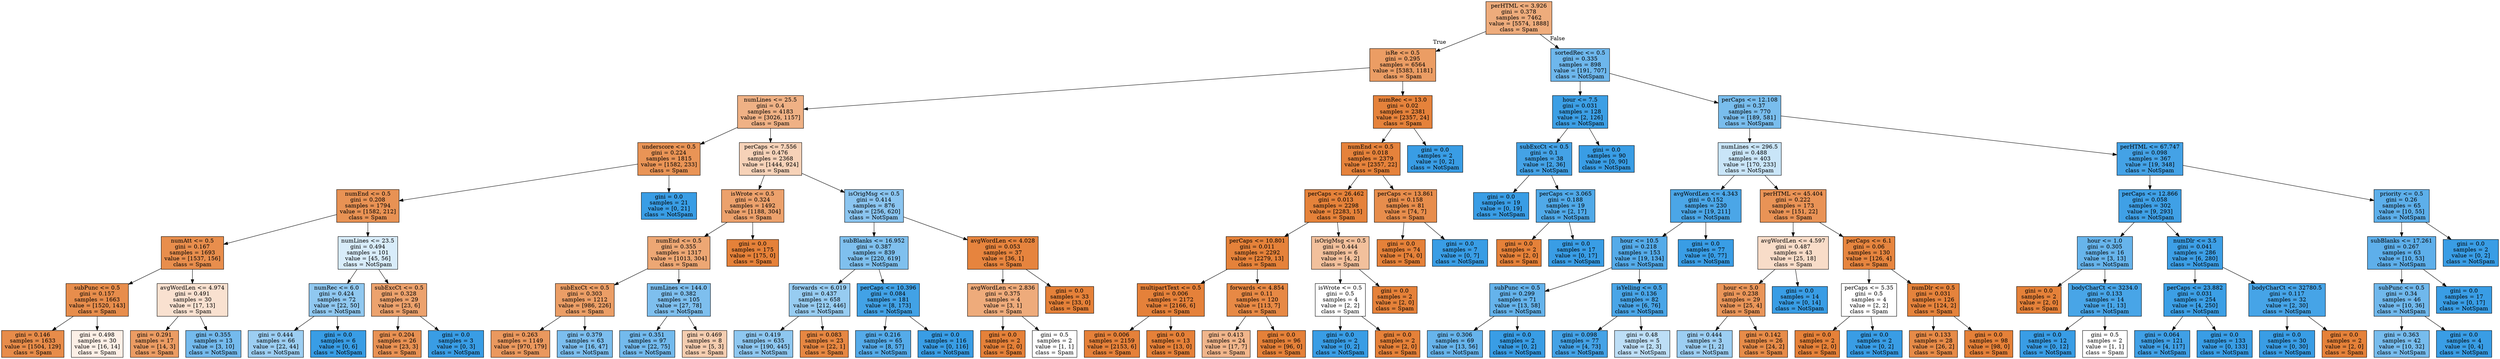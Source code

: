 digraph Tree {
node [shape=box, style="filled", color="black"] ;
0 [label="perHTML <= 3.926\ngini = 0.378\nsamples = 7462\nvalue = [5574, 1888]\nclass = Spam", fillcolor="#eeac7c"] ;
1 [label="isRe <= 0.5\ngini = 0.295\nsamples = 6564\nvalue = [5383, 1181]\nclass = Spam", fillcolor="#eb9d64"] ;
0 -> 1 [labeldistance=2.5, labelangle=45, headlabel="True"] ;
2 [label="numLines <= 25.5\ngini = 0.4\nsamples = 4183\nvalue = [3026, 1157]\nclass = Spam", fillcolor="#efb185"] ;
1 -> 2 ;
3 [label="underscore <= 0.5\ngini = 0.224\nsamples = 1815\nvalue = [1582, 233]\nclass = Spam", fillcolor="#e99456"] ;
2 -> 3 ;
4 [label="numEnd <= 0.5\ngini = 0.208\nsamples = 1794\nvalue = [1582, 212]\nclass = Spam", fillcolor="#e89254"] ;
3 -> 4 ;
5 [label="numAtt <= 0.5\ngini = 0.167\nsamples = 1693\nvalue = [1537, 156]\nclass = Spam", fillcolor="#e88e4d"] ;
4 -> 5 ;
6 [label="subPunc <= 0.5\ngini = 0.157\nsamples = 1663\nvalue = [1520, 143]\nclass = Spam", fillcolor="#e78d4c"] ;
5 -> 6 ;
7 [label="gini = 0.146\nsamples = 1633\nvalue = [1504, 129]\nclass = Spam", fillcolor="#e78c4a"] ;
6 -> 7 ;
8 [label="gini = 0.498\nsamples = 30\nvalue = [16, 14]\nclass = Spam", fillcolor="#fcefe6"] ;
6 -> 8 ;
9 [label="avgWordLen <= 4.974\ngini = 0.491\nsamples = 30\nvalue = [17, 13]\nclass = Spam", fillcolor="#f9e1d0"] ;
5 -> 9 ;
10 [label="gini = 0.291\nsamples = 17\nvalue = [14, 3]\nclass = Spam", fillcolor="#eb9c63"] ;
9 -> 10 ;
11 [label="gini = 0.355\nsamples = 13\nvalue = [3, 10]\nclass = NotSpam", fillcolor="#74baed"] ;
9 -> 11 ;
12 [label="numLines <= 23.5\ngini = 0.494\nsamples = 101\nvalue = [45, 56]\nclass = NotSpam", fillcolor="#d8ecfa"] ;
4 -> 12 ;
13 [label="numRec <= 6.0\ngini = 0.424\nsamples = 72\nvalue = [22, 50]\nclass = NotSpam", fillcolor="#90c8f0"] ;
12 -> 13 ;
14 [label="gini = 0.444\nsamples = 66\nvalue = [22, 44]\nclass = NotSpam", fillcolor="#9ccef2"] ;
13 -> 14 ;
15 [label="gini = 0.0\nsamples = 6\nvalue = [0, 6]\nclass = NotSpam", fillcolor="#399de5"] ;
13 -> 15 ;
16 [label="subExcCt <= 0.5\ngini = 0.328\nsamples = 29\nvalue = [23, 6]\nclass = Spam", fillcolor="#eca26d"] ;
12 -> 16 ;
17 [label="gini = 0.204\nsamples = 26\nvalue = [23, 3]\nclass = Spam", fillcolor="#e89153"] ;
16 -> 17 ;
18 [label="gini = 0.0\nsamples = 3\nvalue = [0, 3]\nclass = NotSpam", fillcolor="#399de5"] ;
16 -> 18 ;
19 [label="gini = 0.0\nsamples = 21\nvalue = [0, 21]\nclass = NotSpam", fillcolor="#399de5"] ;
3 -> 19 ;
20 [label="perCaps <= 7.556\ngini = 0.476\nsamples = 2368\nvalue = [1444, 924]\nclass = Spam", fillcolor="#f6d2b8"] ;
2 -> 20 ;
21 [label="isWrote <= 0.5\ngini = 0.324\nsamples = 1492\nvalue = [1188, 304]\nclass = Spam", fillcolor="#eca16c"] ;
20 -> 21 ;
22 [label="numEnd <= 0.5\ngini = 0.355\nsamples = 1317\nvalue = [1013, 304]\nclass = Spam", fillcolor="#eda774"] ;
21 -> 22 ;
23 [label="subExcCt <= 0.5\ngini = 0.303\nsamples = 1212\nvalue = [986, 226]\nclass = Spam", fillcolor="#eb9e66"] ;
22 -> 23 ;
24 [label="gini = 0.263\nsamples = 1149\nvalue = [970, 179]\nclass = Spam", fillcolor="#ea985e"] ;
23 -> 24 ;
25 [label="gini = 0.379\nsamples = 63\nvalue = [16, 47]\nclass = NotSpam", fillcolor="#7cbeee"] ;
23 -> 25 ;
26 [label="numLines <= 144.0\ngini = 0.382\nsamples = 105\nvalue = [27, 78]\nclass = NotSpam", fillcolor="#7ebfee"] ;
22 -> 26 ;
27 [label="gini = 0.351\nsamples = 97\nvalue = [22, 75]\nclass = NotSpam", fillcolor="#73baed"] ;
26 -> 27 ;
28 [label="gini = 0.469\nsamples = 8\nvalue = [5, 3]\nclass = Spam", fillcolor="#f5cdb0"] ;
26 -> 28 ;
29 [label="gini = 0.0\nsamples = 175\nvalue = [175, 0]\nclass = Spam", fillcolor="#e58139"] ;
21 -> 29 ;
30 [label="isOrigMsg <= 0.5\ngini = 0.414\nsamples = 876\nvalue = [256, 620]\nclass = NotSpam", fillcolor="#8bc5f0"] ;
20 -> 30 ;
31 [label="subBlanks <= 16.952\ngini = 0.387\nsamples = 839\nvalue = [220, 619]\nclass = NotSpam", fillcolor="#7fc0ee"] ;
30 -> 31 ;
32 [label="forwards <= 6.019\ngini = 0.437\nsamples = 658\nvalue = [212, 446]\nclass = NotSpam", fillcolor="#97ccf1"] ;
31 -> 32 ;
33 [label="gini = 0.419\nsamples = 635\nvalue = [190, 445]\nclass = NotSpam", fillcolor="#8ec7f0"] ;
32 -> 33 ;
34 [label="gini = 0.083\nsamples = 23\nvalue = [22, 1]\nclass = Spam", fillcolor="#e68742"] ;
32 -> 34 ;
35 [label="perCaps <= 10.396\ngini = 0.084\nsamples = 181\nvalue = [8, 173]\nclass = NotSpam", fillcolor="#42a2e6"] ;
31 -> 35 ;
36 [label="gini = 0.216\nsamples = 65\nvalue = [8, 57]\nclass = NotSpam", fillcolor="#55abe9"] ;
35 -> 36 ;
37 [label="gini = 0.0\nsamples = 116\nvalue = [0, 116]\nclass = NotSpam", fillcolor="#399de5"] ;
35 -> 37 ;
38 [label="avgWordLen <= 4.028\ngini = 0.053\nsamples = 37\nvalue = [36, 1]\nclass = Spam", fillcolor="#e6843e"] ;
30 -> 38 ;
39 [label="avgWordLen <= 2.836\ngini = 0.375\nsamples = 4\nvalue = [3, 1]\nclass = Spam", fillcolor="#eeab7b"] ;
38 -> 39 ;
40 [label="gini = 0.0\nsamples = 2\nvalue = [2, 0]\nclass = Spam", fillcolor="#e58139"] ;
39 -> 40 ;
41 [label="gini = 0.5\nsamples = 2\nvalue = [1, 1]\nclass = Spam", fillcolor="#ffffff"] ;
39 -> 41 ;
42 [label="gini = 0.0\nsamples = 33\nvalue = [33, 0]\nclass = Spam", fillcolor="#e58139"] ;
38 -> 42 ;
43 [label="numRec <= 13.0\ngini = 0.02\nsamples = 2381\nvalue = [2357, 24]\nclass = Spam", fillcolor="#e5823b"] ;
1 -> 43 ;
44 [label="numEnd <= 0.5\ngini = 0.018\nsamples = 2379\nvalue = [2357, 22]\nclass = Spam", fillcolor="#e5823b"] ;
43 -> 44 ;
45 [label="perCaps <= 26.462\ngini = 0.013\nsamples = 2298\nvalue = [2283, 15]\nclass = Spam", fillcolor="#e5823a"] ;
44 -> 45 ;
46 [label="perCaps <= 10.801\ngini = 0.011\nsamples = 2292\nvalue = [2279, 13]\nclass = Spam", fillcolor="#e5823a"] ;
45 -> 46 ;
47 [label="multipartText <= 0.5\ngini = 0.006\nsamples = 2172\nvalue = [2166, 6]\nclass = Spam", fillcolor="#e5813a"] ;
46 -> 47 ;
48 [label="gini = 0.006\nsamples = 2159\nvalue = [2153, 6]\nclass = Spam", fillcolor="#e5813a"] ;
47 -> 48 ;
49 [label="gini = 0.0\nsamples = 13\nvalue = [13, 0]\nclass = Spam", fillcolor="#e58139"] ;
47 -> 49 ;
50 [label="forwards <= 4.854\ngini = 0.11\nsamples = 120\nvalue = [113, 7]\nclass = Spam", fillcolor="#e78945"] ;
46 -> 50 ;
51 [label="gini = 0.413\nsamples = 24\nvalue = [17, 7]\nclass = Spam", fillcolor="#f0b58b"] ;
50 -> 51 ;
52 [label="gini = 0.0\nsamples = 96\nvalue = [96, 0]\nclass = Spam", fillcolor="#e58139"] ;
50 -> 52 ;
53 [label="isOrigMsg <= 0.5\ngini = 0.444\nsamples = 6\nvalue = [4, 2]\nclass = Spam", fillcolor="#f2c09c"] ;
45 -> 53 ;
54 [label="isWrote <= 0.5\ngini = 0.5\nsamples = 4\nvalue = [2, 2]\nclass = Spam", fillcolor="#ffffff"] ;
53 -> 54 ;
55 [label="gini = 0.0\nsamples = 2\nvalue = [0, 2]\nclass = NotSpam", fillcolor="#399de5"] ;
54 -> 55 ;
56 [label="gini = 0.0\nsamples = 2\nvalue = [2, 0]\nclass = Spam", fillcolor="#e58139"] ;
54 -> 56 ;
57 [label="gini = 0.0\nsamples = 2\nvalue = [2, 0]\nclass = Spam", fillcolor="#e58139"] ;
53 -> 57 ;
58 [label="perCaps <= 13.861\ngini = 0.158\nsamples = 81\nvalue = [74, 7]\nclass = Spam", fillcolor="#e78d4c"] ;
44 -> 58 ;
59 [label="gini = 0.0\nsamples = 74\nvalue = [74, 0]\nclass = Spam", fillcolor="#e58139"] ;
58 -> 59 ;
60 [label="gini = 0.0\nsamples = 7\nvalue = [0, 7]\nclass = NotSpam", fillcolor="#399de5"] ;
58 -> 60 ;
61 [label="gini = 0.0\nsamples = 2\nvalue = [0, 2]\nclass = NotSpam", fillcolor="#399de5"] ;
43 -> 61 ;
62 [label="sortedRec <= 0.5\ngini = 0.335\nsamples = 898\nvalue = [191, 707]\nclass = NotSpam", fillcolor="#6eb7ec"] ;
0 -> 62 [labeldistance=2.5, labelangle=-45, headlabel="False"] ;
63 [label="hour <= 7.5\ngini = 0.031\nsamples = 128\nvalue = [2, 126]\nclass = NotSpam", fillcolor="#3c9fe5"] ;
62 -> 63 ;
64 [label="subExcCt <= 0.5\ngini = 0.1\nsamples = 38\nvalue = [2, 36]\nclass = NotSpam", fillcolor="#44a2e6"] ;
63 -> 64 ;
65 [label="gini = 0.0\nsamples = 19\nvalue = [0, 19]\nclass = NotSpam", fillcolor="#399de5"] ;
64 -> 65 ;
66 [label="perCaps <= 3.065\ngini = 0.188\nsamples = 19\nvalue = [2, 17]\nclass = NotSpam", fillcolor="#50a9e8"] ;
64 -> 66 ;
67 [label="gini = 0.0\nsamples = 2\nvalue = [2, 0]\nclass = Spam", fillcolor="#e58139"] ;
66 -> 67 ;
68 [label="gini = 0.0\nsamples = 17\nvalue = [0, 17]\nclass = NotSpam", fillcolor="#399de5"] ;
66 -> 68 ;
69 [label="gini = 0.0\nsamples = 90\nvalue = [0, 90]\nclass = NotSpam", fillcolor="#399de5"] ;
63 -> 69 ;
70 [label="perCaps <= 12.108\ngini = 0.37\nsamples = 770\nvalue = [189, 581]\nclass = NotSpam", fillcolor="#79bded"] ;
62 -> 70 ;
71 [label="numLines <= 296.5\ngini = 0.488\nsamples = 403\nvalue = [170, 233]\nclass = NotSpam", fillcolor="#c9e5f8"] ;
70 -> 71 ;
72 [label="avgWordLen <= 4.343\ngini = 0.152\nsamples = 230\nvalue = [19, 211]\nclass = NotSpam", fillcolor="#4ba6e7"] ;
71 -> 72 ;
73 [label="hour <= 10.5\ngini = 0.218\nsamples = 153\nvalue = [19, 134]\nclass = NotSpam", fillcolor="#55abe9"] ;
72 -> 73 ;
74 [label="subPunc <= 0.5\ngini = 0.299\nsamples = 71\nvalue = [13, 58]\nclass = NotSpam", fillcolor="#65b3eb"] ;
73 -> 74 ;
75 [label="gini = 0.306\nsamples = 69\nvalue = [13, 56]\nclass = NotSpam", fillcolor="#67b4eb"] ;
74 -> 75 ;
76 [label="gini = 0.0\nsamples = 2\nvalue = [0, 2]\nclass = NotSpam", fillcolor="#399de5"] ;
74 -> 76 ;
77 [label="isYelling <= 0.5\ngini = 0.136\nsamples = 82\nvalue = [6, 76]\nclass = NotSpam", fillcolor="#49a5e7"] ;
73 -> 77 ;
78 [label="gini = 0.098\nsamples = 77\nvalue = [4, 73]\nclass = NotSpam", fillcolor="#44a2e6"] ;
77 -> 78 ;
79 [label="gini = 0.48\nsamples = 5\nvalue = [2, 3]\nclass = NotSpam", fillcolor="#bddef6"] ;
77 -> 79 ;
80 [label="gini = 0.0\nsamples = 77\nvalue = [0, 77]\nclass = NotSpam", fillcolor="#399de5"] ;
72 -> 80 ;
81 [label="perHTML <= 45.404\ngini = 0.222\nsamples = 173\nvalue = [151, 22]\nclass = Spam", fillcolor="#e99356"] ;
71 -> 81 ;
82 [label="avgWordLen <= 4.597\ngini = 0.487\nsamples = 43\nvalue = [25, 18]\nclass = Spam", fillcolor="#f8dcc8"] ;
81 -> 82 ;
83 [label="hour <= 5.0\ngini = 0.238\nsamples = 29\nvalue = [25, 4]\nclass = Spam", fillcolor="#e99559"] ;
82 -> 83 ;
84 [label="gini = 0.444\nsamples = 3\nvalue = [1, 2]\nclass = NotSpam", fillcolor="#9ccef2"] ;
83 -> 84 ;
85 [label="gini = 0.142\nsamples = 26\nvalue = [24, 2]\nclass = Spam", fillcolor="#e78c49"] ;
83 -> 85 ;
86 [label="gini = 0.0\nsamples = 14\nvalue = [0, 14]\nclass = NotSpam", fillcolor="#399de5"] ;
82 -> 86 ;
87 [label="perCaps <= 6.1\ngini = 0.06\nsamples = 130\nvalue = [126, 4]\nclass = Spam", fillcolor="#e6853f"] ;
81 -> 87 ;
88 [label="perCaps <= 5.35\ngini = 0.5\nsamples = 4\nvalue = [2, 2]\nclass = Spam", fillcolor="#ffffff"] ;
87 -> 88 ;
89 [label="gini = 0.0\nsamples = 2\nvalue = [2, 0]\nclass = Spam", fillcolor="#e58139"] ;
88 -> 89 ;
90 [label="gini = 0.0\nsamples = 2\nvalue = [0, 2]\nclass = NotSpam", fillcolor="#399de5"] ;
88 -> 90 ;
91 [label="numDlr <= 0.5\ngini = 0.031\nsamples = 126\nvalue = [124, 2]\nclass = Spam", fillcolor="#e5833c"] ;
87 -> 91 ;
92 [label="gini = 0.133\nsamples = 28\nvalue = [26, 2]\nclass = Spam", fillcolor="#e78b48"] ;
91 -> 92 ;
93 [label="gini = 0.0\nsamples = 98\nvalue = [98, 0]\nclass = Spam", fillcolor="#e58139"] ;
91 -> 93 ;
94 [label="perHTML <= 67.747\ngini = 0.098\nsamples = 367\nvalue = [19, 348]\nclass = NotSpam", fillcolor="#44a2e6"] ;
70 -> 94 ;
95 [label="perCaps <= 12.866\ngini = 0.058\nsamples = 302\nvalue = [9, 293]\nclass = NotSpam", fillcolor="#3fa0e6"] ;
94 -> 95 ;
96 [label="hour <= 1.0\ngini = 0.305\nsamples = 16\nvalue = [3, 13]\nclass = NotSpam", fillcolor="#67b4eb"] ;
95 -> 96 ;
97 [label="gini = 0.0\nsamples = 2\nvalue = [2, 0]\nclass = Spam", fillcolor="#e58139"] ;
96 -> 97 ;
98 [label="bodyCharCt <= 3234.0\ngini = 0.133\nsamples = 14\nvalue = [1, 13]\nclass = NotSpam", fillcolor="#48a5e7"] ;
96 -> 98 ;
99 [label="gini = 0.0\nsamples = 12\nvalue = [0, 12]\nclass = NotSpam", fillcolor="#399de5"] ;
98 -> 99 ;
100 [label="gini = 0.5\nsamples = 2\nvalue = [1, 1]\nclass = Spam", fillcolor="#ffffff"] ;
98 -> 100 ;
101 [label="numDlr <= 3.5\ngini = 0.041\nsamples = 286\nvalue = [6, 280]\nclass = NotSpam", fillcolor="#3d9fe6"] ;
95 -> 101 ;
102 [label="perCaps <= 23.882\ngini = 0.031\nsamples = 254\nvalue = [4, 250]\nclass = NotSpam", fillcolor="#3c9fe5"] ;
101 -> 102 ;
103 [label="gini = 0.064\nsamples = 121\nvalue = [4, 117]\nclass = NotSpam", fillcolor="#40a0e6"] ;
102 -> 103 ;
104 [label="gini = 0.0\nsamples = 133\nvalue = [0, 133]\nclass = NotSpam", fillcolor="#399de5"] ;
102 -> 104 ;
105 [label="bodyCharCt <= 32780.5\ngini = 0.117\nsamples = 32\nvalue = [2, 30]\nclass = NotSpam", fillcolor="#46a4e7"] ;
101 -> 105 ;
106 [label="gini = 0.0\nsamples = 30\nvalue = [0, 30]\nclass = NotSpam", fillcolor="#399de5"] ;
105 -> 106 ;
107 [label="gini = 0.0\nsamples = 2\nvalue = [2, 0]\nclass = Spam", fillcolor="#e58139"] ;
105 -> 107 ;
108 [label="priority <= 0.5\ngini = 0.26\nsamples = 65\nvalue = [10, 55]\nclass = NotSpam", fillcolor="#5dafea"] ;
94 -> 108 ;
109 [label="subBlanks <= 17.261\ngini = 0.267\nsamples = 63\nvalue = [10, 53]\nclass = NotSpam", fillcolor="#5eafea"] ;
108 -> 109 ;
110 [label="subPunc <= 0.5\ngini = 0.34\nsamples = 46\nvalue = [10, 36]\nclass = NotSpam", fillcolor="#70b8ec"] ;
109 -> 110 ;
111 [label="gini = 0.363\nsamples = 42\nvalue = [10, 32]\nclass = NotSpam", fillcolor="#77bced"] ;
110 -> 111 ;
112 [label="gini = 0.0\nsamples = 4\nvalue = [0, 4]\nclass = NotSpam", fillcolor="#399de5"] ;
110 -> 112 ;
113 [label="gini = 0.0\nsamples = 17\nvalue = [0, 17]\nclass = NotSpam", fillcolor="#399de5"] ;
109 -> 113 ;
114 [label="gini = 0.0\nsamples = 2\nvalue = [0, 2]\nclass = NotSpam", fillcolor="#399de5"] ;
108 -> 114 ;
}